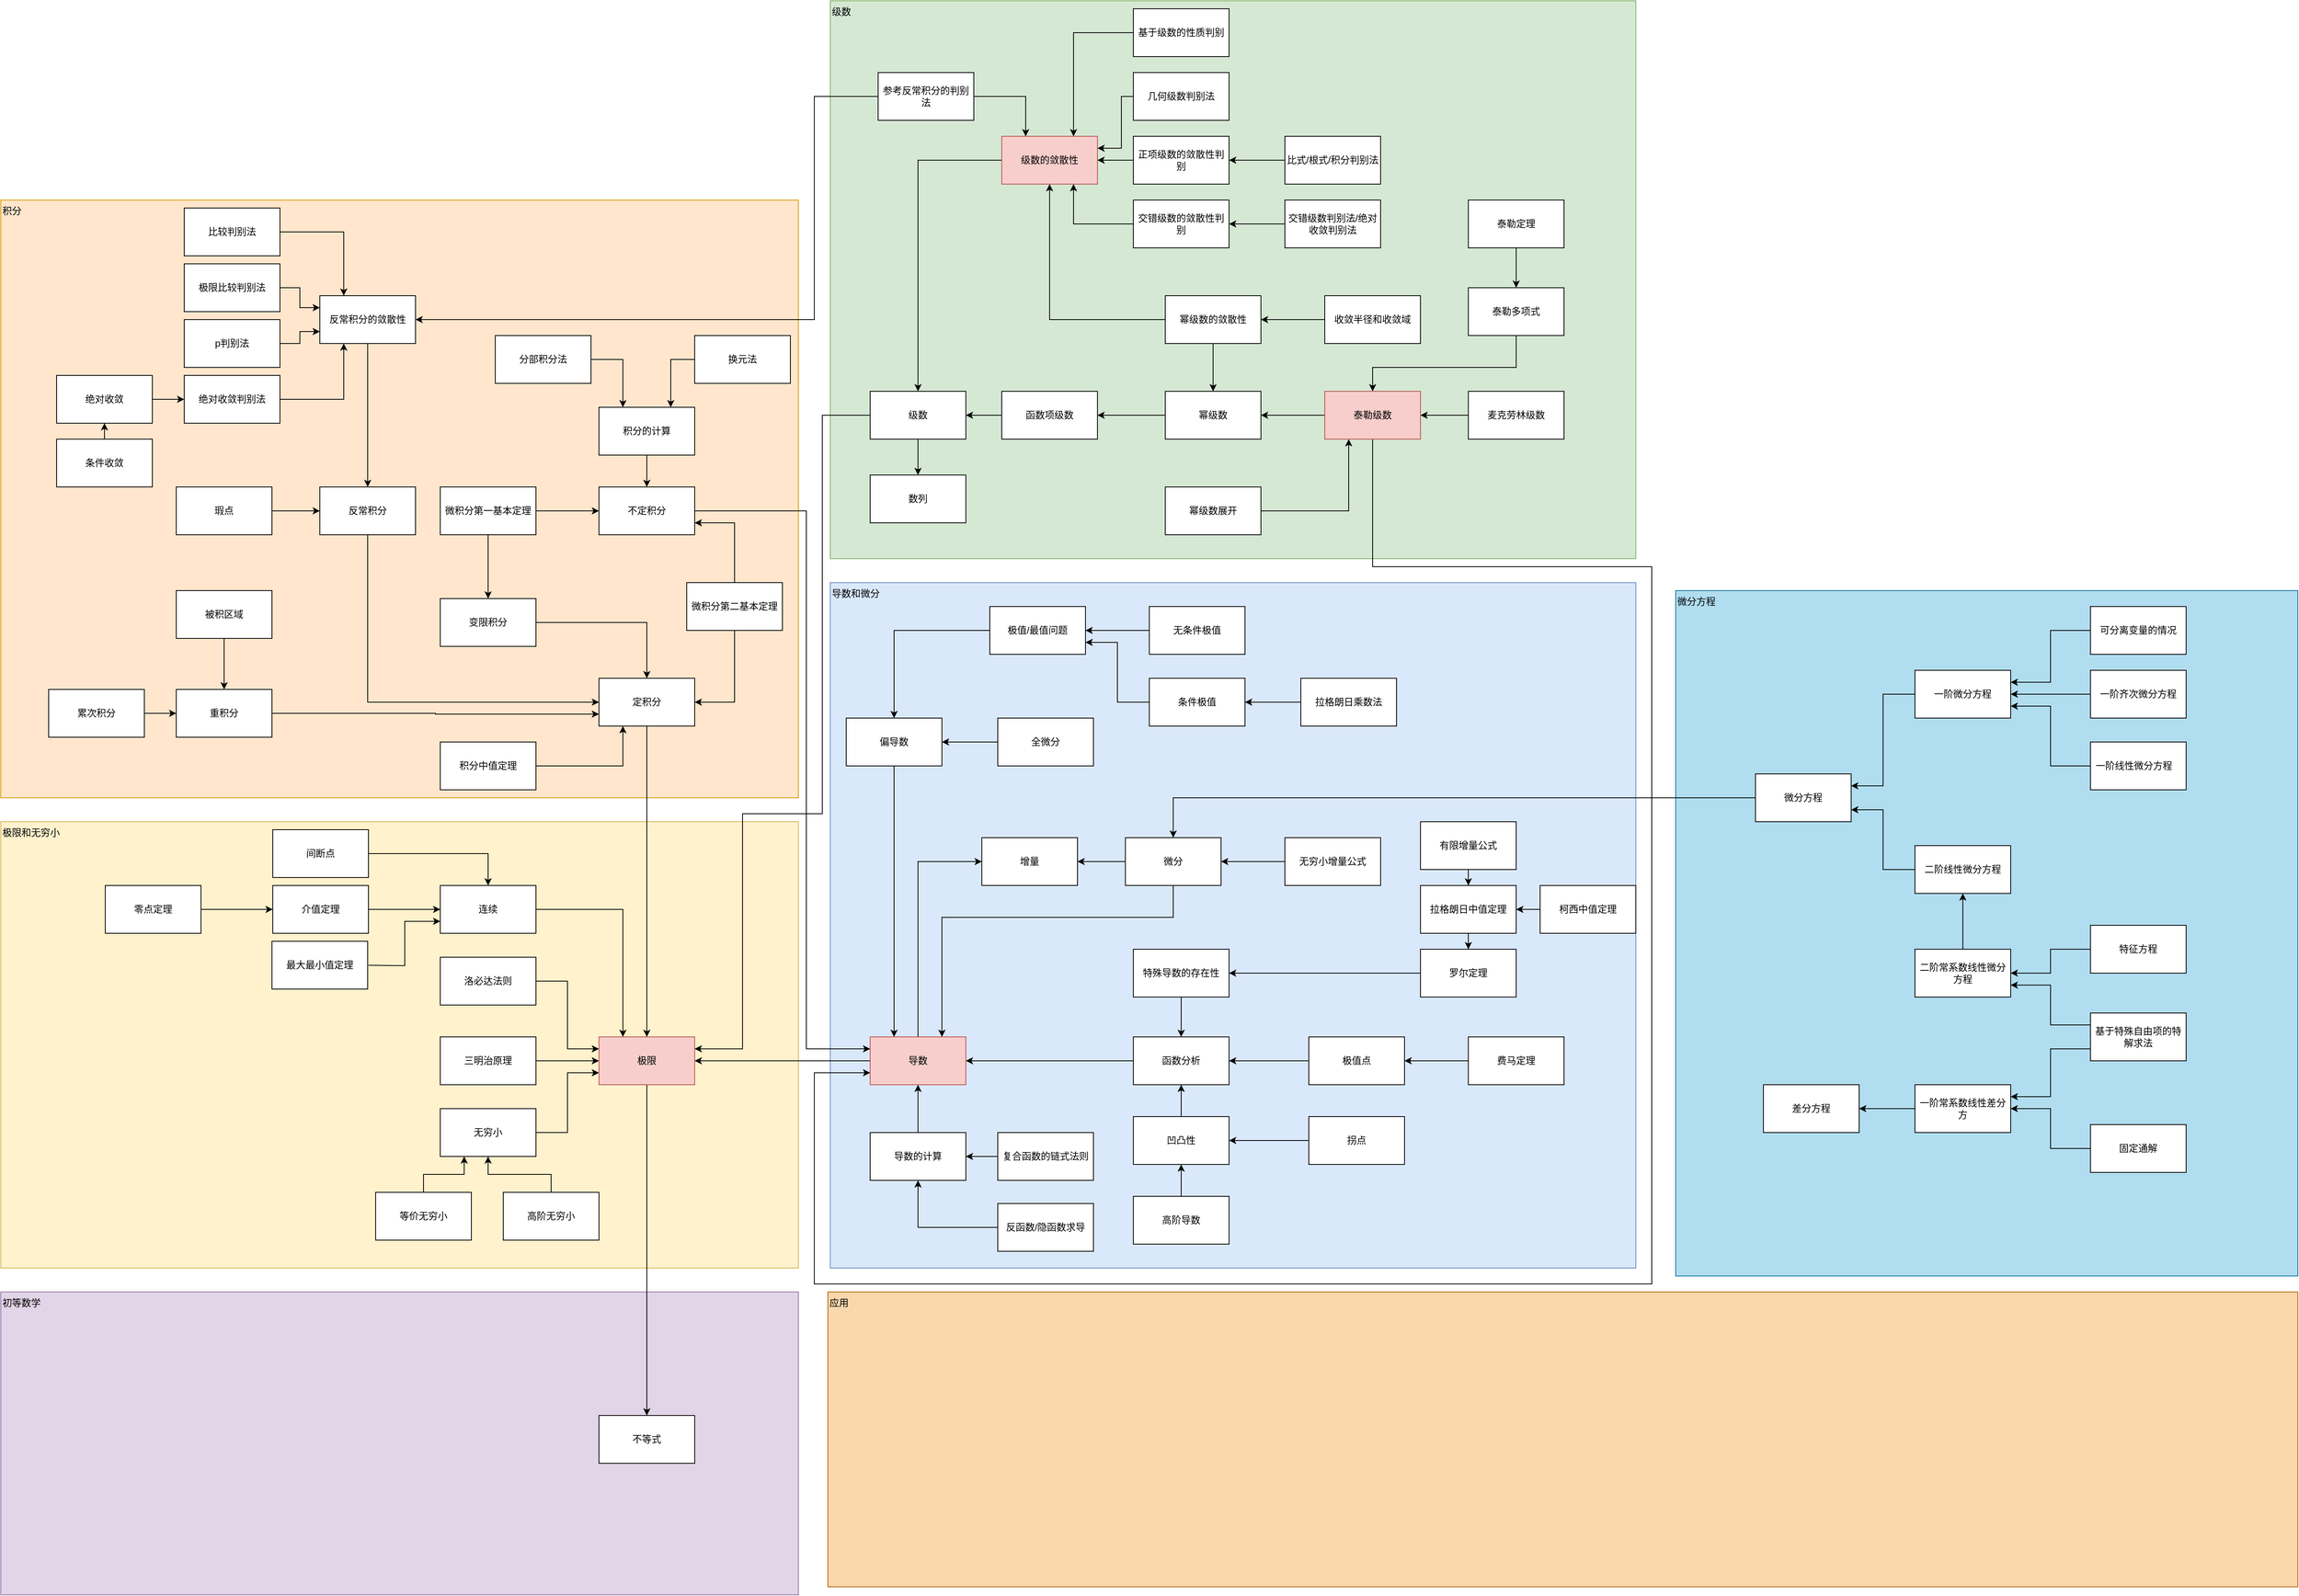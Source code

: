 <mxfile version="21.7.2" type="github">
  <diagram name="Page-1" id="VGHvvajVorK2azADJzkz">
    <mxGraphModel dx="3340" dy="2438" grid="1" gridSize="10" guides="1" tooltips="1" connect="1" arrows="1" fold="1" page="1" pageScale="1" pageWidth="850" pageHeight="1100" math="0" shadow="0">
      <root>
        <mxCell id="0" />
        <mxCell id="1" parent="0" />
        <mxCell id="I-8bGkA8Zce3OLZ5yMU2-1" value="初等数学" style="rounded=0;whiteSpace=wrap;html=1;fillColor=#e1d5e7;strokeColor=#9673a6;verticalAlign=top;align=left;" parent="1" vertex="1">
          <mxGeometry x="-400" y="910" width="1000" height="380" as="geometry" />
        </mxCell>
        <mxCell id="I-8bGkA8Zce3OLZ5yMU2-2" value="极限和无穷小" style="rounded=0;whiteSpace=wrap;html=1;fillColor=#fff2cc;strokeColor=#d6b656;verticalAlign=top;align=left;" parent="1" vertex="1">
          <mxGeometry x="-400" y="320" width="1000" height="560" as="geometry" />
        </mxCell>
        <mxCell id="I-8bGkA8Zce3OLZ5yMU2-3" value="导数和微分" style="rounded=0;whiteSpace=wrap;html=1;fillColor=#dae8fc;strokeColor=#6c8ebf;verticalAlign=top;align=left;" parent="1" vertex="1">
          <mxGeometry x="640" y="20" width="1010" height="860" as="geometry" />
        </mxCell>
        <mxCell id="I-8bGkA8Zce3OLZ5yMU2-4" value="积分" style="rounded=0;whiteSpace=wrap;html=1;fillColor=#ffe6cc;strokeColor=#d79b00;align=left;verticalAlign=top;" parent="1" vertex="1">
          <mxGeometry x="-400" y="-460" width="1000" height="750" as="geometry" />
        </mxCell>
        <mxCell id="I-8bGkA8Zce3OLZ5yMU2-5" value="级数" style="rounded=0;whiteSpace=wrap;html=1;fillColor=#d5e8d4;strokeColor=#82b366;verticalAlign=top;align=left;" parent="1" vertex="1">
          <mxGeometry x="640" y="-710" width="1010" height="700" as="geometry" />
        </mxCell>
        <mxCell id="I-8bGkA8Zce3OLZ5yMU2-6" value="微分方程" style="rounded=0;whiteSpace=wrap;html=1;fillColor=#b1ddf0;strokeColor=#10739e;verticalAlign=top;align=left;" parent="1" vertex="1">
          <mxGeometry x="1700" y="30" width="780" height="860" as="geometry" />
        </mxCell>
        <mxCell id="I-8bGkA8Zce3OLZ5yMU2-8" value="应用" style="rounded=0;whiteSpace=wrap;html=1;fillColor=#fad7ac;strokeColor=#b46504;verticalAlign=top;align=left;" parent="1" vertex="1">
          <mxGeometry x="637" y="910" width="1843" height="370" as="geometry" />
        </mxCell>
        <mxCell id="dVab90hMIC2IIvHn1lgr-4" style="edgeStyle=orthogonalEdgeStyle;rounded=0;orthogonalLoop=1;jettySize=auto;html=1;entryX=0;entryY=0.75;entryDx=0;entryDy=0;" parent="1" source="I-8bGkA8Zce3OLZ5yMU2-9" target="I-8bGkA8Zce3OLZ5yMU2-10" edge="1">
          <mxGeometry relative="1" as="geometry" />
        </mxCell>
        <mxCell id="I-8bGkA8Zce3OLZ5yMU2-9" value="无穷小" style="rounded=0;whiteSpace=wrap;html=1;" parent="1" vertex="1">
          <mxGeometry x="151" y="680" width="120" height="60" as="geometry" />
        </mxCell>
        <mxCell id="I-8bGkA8Zce3OLZ5yMU2-14" style="edgeStyle=orthogonalEdgeStyle;rounded=0;orthogonalLoop=1;jettySize=auto;html=1;entryX=0.5;entryY=0;entryDx=0;entryDy=0;" parent="1" source="I-8bGkA8Zce3OLZ5yMU2-10" target="I-8bGkA8Zce3OLZ5yMU2-13" edge="1">
          <mxGeometry relative="1" as="geometry">
            <Array as="points">
              <mxPoint x="410" y="930" />
              <mxPoint x="410" y="930" />
            </Array>
          </mxGeometry>
        </mxCell>
        <mxCell id="I-8bGkA8Zce3OLZ5yMU2-10" value="极限" style="rounded=0;whiteSpace=wrap;html=1;fillColor=#f8cecc;strokeColor=#b85450;" parent="1" vertex="1">
          <mxGeometry x="350" y="590" width="120" height="60" as="geometry" />
        </mxCell>
        <mxCell id="I-8bGkA8Zce3OLZ5yMU2-13" value="不等式" style="rounded=0;whiteSpace=wrap;html=1;" parent="1" vertex="1">
          <mxGeometry x="350" y="1065" width="120" height="60" as="geometry" />
        </mxCell>
        <mxCell id="I-8bGkA8Zce3OLZ5yMU2-16" style="edgeStyle=orthogonalEdgeStyle;rounded=0;orthogonalLoop=1;jettySize=auto;html=1;entryX=0.25;entryY=0;entryDx=0;entryDy=0;" parent="1" source="I-8bGkA8Zce3OLZ5yMU2-15" target="I-8bGkA8Zce3OLZ5yMU2-10" edge="1">
          <mxGeometry relative="1" as="geometry" />
        </mxCell>
        <mxCell id="I-8bGkA8Zce3OLZ5yMU2-15" value="连续" style="rounded=0;whiteSpace=wrap;html=1;" parent="1" vertex="1">
          <mxGeometry x="151" y="400" width="120" height="60" as="geometry" />
        </mxCell>
        <mxCell id="dVab90hMIC2IIvHn1lgr-5" style="edgeStyle=orthogonalEdgeStyle;rounded=0;orthogonalLoop=1;jettySize=auto;html=1;entryX=0;entryY=0.25;entryDx=0;entryDy=0;" parent="1" source="I-8bGkA8Zce3OLZ5yMU2-19" target="I-8bGkA8Zce3OLZ5yMU2-10" edge="1">
          <mxGeometry relative="1" as="geometry" />
        </mxCell>
        <mxCell id="I-8bGkA8Zce3OLZ5yMU2-19" value="洛必达法则" style="rounded=0;whiteSpace=wrap;html=1;" parent="1" vertex="1">
          <mxGeometry x="151" y="490" width="120" height="60" as="geometry" />
        </mxCell>
        <mxCell id="I-8bGkA8Zce3OLZ5yMU2-23" style="edgeStyle=orthogonalEdgeStyle;rounded=0;orthogonalLoop=1;jettySize=auto;html=1;entryX=0.25;entryY=1;entryDx=0;entryDy=0;" parent="1" source="I-8bGkA8Zce3OLZ5yMU2-22" target="I-8bGkA8Zce3OLZ5yMU2-9" edge="1">
          <mxGeometry relative="1" as="geometry" />
        </mxCell>
        <mxCell id="I-8bGkA8Zce3OLZ5yMU2-22" value="等价无穷小" style="rounded=0;whiteSpace=wrap;html=1;" parent="1" vertex="1">
          <mxGeometry x="70" y="785" width="120" height="60" as="geometry" />
        </mxCell>
        <mxCell id="dVab90hMIC2IIvHn1lgr-10" style="edgeStyle=orthogonalEdgeStyle;rounded=0;orthogonalLoop=1;jettySize=auto;html=1;entryX=0;entryY=0.5;entryDx=0;entryDy=0;" parent="1" source="I-8bGkA8Zce3OLZ5yMU2-27" target="I-8bGkA8Zce3OLZ5yMU2-10" edge="1">
          <mxGeometry relative="1" as="geometry">
            <Array as="points">
              <mxPoint x="240" y="620" />
              <mxPoint x="240" y="620" />
            </Array>
          </mxGeometry>
        </mxCell>
        <mxCell id="I-8bGkA8Zce3OLZ5yMU2-27" value="三明治原理" style="rounded=0;whiteSpace=wrap;html=1;" parent="1" vertex="1">
          <mxGeometry x="151" y="590" width="120" height="60" as="geometry" />
        </mxCell>
        <mxCell id="I-8bGkA8Zce3OLZ5yMU2-30" style="edgeStyle=orthogonalEdgeStyle;rounded=0;orthogonalLoop=1;jettySize=auto;html=1;entryX=0.5;entryY=0;entryDx=0;entryDy=0;" parent="1" source="I-8bGkA8Zce3OLZ5yMU2-29" target="I-8bGkA8Zce3OLZ5yMU2-15" edge="1">
          <mxGeometry relative="1" as="geometry" />
        </mxCell>
        <mxCell id="I-8bGkA8Zce3OLZ5yMU2-29" value="间断点" style="rounded=0;whiteSpace=wrap;html=1;" parent="1" vertex="1">
          <mxGeometry x="-59" y="330" width="120" height="60" as="geometry" />
        </mxCell>
        <mxCell id="I-8bGkA8Zce3OLZ5yMU2-31" value="增量" style="rounded=0;whiteSpace=wrap;html=1;" parent="1" vertex="1">
          <mxGeometry x="830" y="340" width="120" height="60" as="geometry" />
        </mxCell>
        <mxCell id="I-8bGkA8Zce3OLZ5yMU2-33" style="edgeStyle=orthogonalEdgeStyle;rounded=0;orthogonalLoop=1;jettySize=auto;html=1;exitX=0.5;exitY=0;exitDx=0;exitDy=0;" parent="1" source="I-8bGkA8Zce3OLZ5yMU2-32" target="I-8bGkA8Zce3OLZ5yMU2-31" edge="1">
          <mxGeometry relative="1" as="geometry">
            <Array as="points">
              <mxPoint x="750" y="370" />
            </Array>
          </mxGeometry>
        </mxCell>
        <mxCell id="I-8bGkA8Zce3OLZ5yMU2-34" style="edgeStyle=orthogonalEdgeStyle;rounded=0;orthogonalLoop=1;jettySize=auto;html=1;entryX=1;entryY=0.5;entryDx=0;entryDy=0;" parent="1" source="I-8bGkA8Zce3OLZ5yMU2-32" target="I-8bGkA8Zce3OLZ5yMU2-10" edge="1">
          <mxGeometry relative="1" as="geometry" />
        </mxCell>
        <mxCell id="I-8bGkA8Zce3OLZ5yMU2-32" value="导数" style="rounded=0;whiteSpace=wrap;html=1;fillColor=#f8cecc;strokeColor=#b85450;" parent="1" vertex="1">
          <mxGeometry x="690" y="590" width="120" height="60" as="geometry" />
        </mxCell>
        <mxCell id="I-8bGkA8Zce3OLZ5yMU2-36" style="edgeStyle=orthogonalEdgeStyle;rounded=0;orthogonalLoop=1;jettySize=auto;html=1;entryX=0.75;entryY=0;entryDx=0;entryDy=0;exitX=0.5;exitY=1;exitDx=0;exitDy=0;" parent="1" source="I-8bGkA8Zce3OLZ5yMU2-35" target="I-8bGkA8Zce3OLZ5yMU2-32" edge="1">
          <mxGeometry relative="1" as="geometry">
            <Array as="points">
              <mxPoint x="1070" y="440" />
              <mxPoint x="780" y="440" />
            </Array>
          </mxGeometry>
        </mxCell>
        <mxCell id="I-8bGkA8Zce3OLZ5yMU2-75" style="edgeStyle=orthogonalEdgeStyle;rounded=0;orthogonalLoop=1;jettySize=auto;html=1;entryX=1;entryY=0.5;entryDx=0;entryDy=0;" parent="1" source="I-8bGkA8Zce3OLZ5yMU2-35" target="I-8bGkA8Zce3OLZ5yMU2-31" edge="1">
          <mxGeometry relative="1" as="geometry" />
        </mxCell>
        <mxCell id="I-8bGkA8Zce3OLZ5yMU2-35" value="微分" style="rounded=0;whiteSpace=wrap;html=1;" parent="1" vertex="1">
          <mxGeometry x="1010" y="340" width="120" height="60" as="geometry" />
        </mxCell>
        <mxCell id="I-8bGkA8Zce3OLZ5yMU2-39" style="edgeStyle=orthogonalEdgeStyle;rounded=0;orthogonalLoop=1;jettySize=auto;html=1;entryX=0.5;entryY=1;entryDx=0;entryDy=0;" parent="1" source="I-8bGkA8Zce3OLZ5yMU2-38" target="I-8bGkA8Zce3OLZ5yMU2-32" edge="1">
          <mxGeometry relative="1" as="geometry" />
        </mxCell>
        <mxCell id="I-8bGkA8Zce3OLZ5yMU2-38" value="导数的计算" style="rounded=0;whiteSpace=wrap;html=1;" parent="1" vertex="1">
          <mxGeometry x="690" y="710" width="120" height="60" as="geometry" />
        </mxCell>
        <mxCell id="I-8bGkA8Zce3OLZ5yMU2-43" style="edgeStyle=orthogonalEdgeStyle;rounded=0;orthogonalLoop=1;jettySize=auto;html=1;entryX=1;entryY=0.5;entryDx=0;entryDy=0;" parent="1" source="I-8bGkA8Zce3OLZ5yMU2-41" target="I-8bGkA8Zce3OLZ5yMU2-38" edge="1">
          <mxGeometry relative="1" as="geometry" />
        </mxCell>
        <mxCell id="I-8bGkA8Zce3OLZ5yMU2-41" value="复合函数的链式法则" style="rounded=0;whiteSpace=wrap;html=1;" parent="1" vertex="1">
          <mxGeometry x="850" y="710" width="120" height="60" as="geometry" />
        </mxCell>
        <mxCell id="I-8bGkA8Zce3OLZ5yMU2-45" style="edgeStyle=orthogonalEdgeStyle;rounded=0;orthogonalLoop=1;jettySize=auto;html=1;entryX=0.5;entryY=1;entryDx=0;entryDy=0;" parent="1" source="I-8bGkA8Zce3OLZ5yMU2-44" target="I-8bGkA8Zce3OLZ5yMU2-38" edge="1">
          <mxGeometry relative="1" as="geometry" />
        </mxCell>
        <mxCell id="I-8bGkA8Zce3OLZ5yMU2-44" value="反函数/隐函数求导" style="rounded=0;whiteSpace=wrap;html=1;" parent="1" vertex="1">
          <mxGeometry x="850" y="799" width="120" height="60" as="geometry" />
        </mxCell>
        <mxCell id="dVab90hMIC2IIvHn1lgr-25" style="edgeStyle=orthogonalEdgeStyle;rounded=0;orthogonalLoop=1;jettySize=auto;html=1;entryX=1;entryY=0.5;entryDx=0;entryDy=0;" parent="1" source="I-8bGkA8Zce3OLZ5yMU2-48" target="dVab90hMIC2IIvHn1lgr-22" edge="1">
          <mxGeometry relative="1" as="geometry" />
        </mxCell>
        <mxCell id="I-8bGkA8Zce3OLZ5yMU2-48" value="罗尔定理" style="rounded=0;whiteSpace=wrap;html=1;" parent="1" vertex="1">
          <mxGeometry x="1380" y="480" width="120" height="60" as="geometry" />
        </mxCell>
        <mxCell id="I-8bGkA8Zce3OLZ5yMU2-53" style="edgeStyle=orthogonalEdgeStyle;rounded=0;orthogonalLoop=1;jettySize=auto;html=1;" parent="1" source="I-8bGkA8Zce3OLZ5yMU2-50" target="I-8bGkA8Zce3OLZ5yMU2-48" edge="1">
          <mxGeometry relative="1" as="geometry" />
        </mxCell>
        <mxCell id="I-8bGkA8Zce3OLZ5yMU2-50" value="拉格朗日中值定理" style="rounded=0;whiteSpace=wrap;html=1;" parent="1" vertex="1">
          <mxGeometry x="1380" y="400" width="120" height="60" as="geometry" />
        </mxCell>
        <mxCell id="I-8bGkA8Zce3OLZ5yMU2-52" style="edgeStyle=orthogonalEdgeStyle;rounded=0;orthogonalLoop=1;jettySize=auto;html=1;" parent="1" source="I-8bGkA8Zce3OLZ5yMU2-51" target="I-8bGkA8Zce3OLZ5yMU2-50" edge="1">
          <mxGeometry relative="1" as="geometry" />
        </mxCell>
        <mxCell id="I-8bGkA8Zce3OLZ5yMU2-51" value="柯西中值定理" style="rounded=0;whiteSpace=wrap;html=1;" parent="1" vertex="1">
          <mxGeometry x="1530" y="400" width="120" height="60" as="geometry" />
        </mxCell>
        <mxCell id="dVab90hMIC2IIvHn1lgr-21" style="edgeStyle=orthogonalEdgeStyle;rounded=0;orthogonalLoop=1;jettySize=auto;html=1;" parent="1" source="I-8bGkA8Zce3OLZ5yMU2-54" target="I-8bGkA8Zce3OLZ5yMU2-69" edge="1">
          <mxGeometry relative="1" as="geometry" />
        </mxCell>
        <mxCell id="I-8bGkA8Zce3OLZ5yMU2-54" value="费马定理" style="rounded=0;whiteSpace=wrap;html=1;" parent="1" vertex="1">
          <mxGeometry x="1440" y="590" width="120" height="60" as="geometry" />
        </mxCell>
        <mxCell id="I-8bGkA8Zce3OLZ5yMU2-57" style="edgeStyle=orthogonalEdgeStyle;rounded=0;orthogonalLoop=1;jettySize=auto;html=1;entryX=1;entryY=0.5;entryDx=0;entryDy=0;" parent="1" source="I-8bGkA8Zce3OLZ5yMU2-56" target="I-8bGkA8Zce3OLZ5yMU2-35" edge="1">
          <mxGeometry relative="1" as="geometry" />
        </mxCell>
        <mxCell id="I-8bGkA8Zce3OLZ5yMU2-56" value="无穷小增量公式" style="rounded=0;whiteSpace=wrap;html=1;" parent="1" vertex="1">
          <mxGeometry x="1210" y="340" width="120" height="60" as="geometry" />
        </mxCell>
        <mxCell id="I-8bGkA8Zce3OLZ5yMU2-59" style="edgeStyle=orthogonalEdgeStyle;rounded=0;orthogonalLoop=1;jettySize=auto;html=1;entryX=0.5;entryY=0;entryDx=0;entryDy=0;" parent="1" source="I-8bGkA8Zce3OLZ5yMU2-58" target="I-8bGkA8Zce3OLZ5yMU2-50" edge="1">
          <mxGeometry relative="1" as="geometry" />
        </mxCell>
        <mxCell id="I-8bGkA8Zce3OLZ5yMU2-58" value="有限增量公式" style="rounded=0;whiteSpace=wrap;html=1;" parent="1" vertex="1">
          <mxGeometry x="1380" y="320" width="120" height="60" as="geometry" />
        </mxCell>
        <mxCell id="dVab90hMIC2IIvHn1lgr-20" style="edgeStyle=orthogonalEdgeStyle;rounded=0;orthogonalLoop=1;jettySize=auto;html=1;entryX=0.5;entryY=1;entryDx=0;entryDy=0;" parent="1" source="I-8bGkA8Zce3OLZ5yMU2-60" target="I-8bGkA8Zce3OLZ5yMU2-64" edge="1">
          <mxGeometry relative="1" as="geometry" />
        </mxCell>
        <mxCell id="I-8bGkA8Zce3OLZ5yMU2-60" value="高阶导数" style="rounded=0;whiteSpace=wrap;html=1;" parent="1" vertex="1">
          <mxGeometry x="1020" y="790" width="120" height="60" as="geometry" />
        </mxCell>
        <mxCell id="I-8bGkA8Zce3OLZ5yMU2-70" style="edgeStyle=orthogonalEdgeStyle;rounded=0;orthogonalLoop=1;jettySize=auto;html=1;" parent="1" source="I-8bGkA8Zce3OLZ5yMU2-63" target="I-8bGkA8Zce3OLZ5yMU2-64" edge="1">
          <mxGeometry relative="1" as="geometry" />
        </mxCell>
        <mxCell id="I-8bGkA8Zce3OLZ5yMU2-63" value="拐点" style="rounded=0;whiteSpace=wrap;html=1;" parent="1" vertex="1">
          <mxGeometry x="1240" y="690" width="120" height="60" as="geometry" />
        </mxCell>
        <mxCell id="dVab90hMIC2IIvHn1lgr-19" style="edgeStyle=orthogonalEdgeStyle;rounded=0;orthogonalLoop=1;jettySize=auto;html=1;" parent="1" source="I-8bGkA8Zce3OLZ5yMU2-64" target="dVab90hMIC2IIvHn1lgr-15" edge="1">
          <mxGeometry relative="1" as="geometry" />
        </mxCell>
        <mxCell id="I-8bGkA8Zce3OLZ5yMU2-64" value="凹凸性" style="rounded=0;whiteSpace=wrap;html=1;" parent="1" vertex="1">
          <mxGeometry x="1020" y="690" width="120" height="60" as="geometry" />
        </mxCell>
        <mxCell id="dVab90hMIC2IIvHn1lgr-17" style="edgeStyle=orthogonalEdgeStyle;rounded=0;orthogonalLoop=1;jettySize=auto;html=1;" parent="1" source="I-8bGkA8Zce3OLZ5yMU2-69" target="dVab90hMIC2IIvHn1lgr-15" edge="1">
          <mxGeometry relative="1" as="geometry" />
        </mxCell>
        <mxCell id="I-8bGkA8Zce3OLZ5yMU2-69" value="极值点" style="rounded=0;whiteSpace=wrap;html=1;" parent="1" vertex="1">
          <mxGeometry x="1240" y="590" width="120" height="60" as="geometry" />
        </mxCell>
        <mxCell id="I-8bGkA8Zce3OLZ5yMU2-74" style="edgeStyle=orthogonalEdgeStyle;rounded=0;orthogonalLoop=1;jettySize=auto;html=1;entryX=0.25;entryY=0;entryDx=0;entryDy=0;" parent="1" source="I-8bGkA8Zce3OLZ5yMU2-73" target="I-8bGkA8Zce3OLZ5yMU2-32" edge="1">
          <mxGeometry relative="1" as="geometry" />
        </mxCell>
        <mxCell id="I-8bGkA8Zce3OLZ5yMU2-73" value="偏导数" style="rounded=0;whiteSpace=wrap;html=1;" parent="1" vertex="1">
          <mxGeometry x="660" y="190" width="120" height="60" as="geometry" />
        </mxCell>
        <mxCell id="I-8bGkA8Zce3OLZ5yMU2-77" style="edgeStyle=orthogonalEdgeStyle;rounded=0;orthogonalLoop=1;jettySize=auto;html=1;entryX=1;entryY=0.5;entryDx=0;entryDy=0;" parent="1" source="I-8bGkA8Zce3OLZ5yMU2-76" target="I-8bGkA8Zce3OLZ5yMU2-73" edge="1">
          <mxGeometry relative="1" as="geometry" />
        </mxCell>
        <mxCell id="I-8bGkA8Zce3OLZ5yMU2-76" value="全微分" style="rounded=0;whiteSpace=wrap;html=1;" parent="1" vertex="1">
          <mxGeometry x="850" y="190" width="120" height="60" as="geometry" />
        </mxCell>
        <mxCell id="I-8bGkA8Zce3OLZ5yMU2-81" style="edgeStyle=orthogonalEdgeStyle;rounded=0;orthogonalLoop=1;jettySize=auto;html=1;entryX=0.5;entryY=0;entryDx=0;entryDy=0;" parent="1" source="I-8bGkA8Zce3OLZ5yMU2-78" target="I-8bGkA8Zce3OLZ5yMU2-73" edge="1">
          <mxGeometry relative="1" as="geometry" />
        </mxCell>
        <mxCell id="I-8bGkA8Zce3OLZ5yMU2-78" value="极值/最值问题" style="rounded=0;whiteSpace=wrap;html=1;" parent="1" vertex="1">
          <mxGeometry x="840" y="50" width="120" height="60" as="geometry" />
        </mxCell>
        <mxCell id="dVab90hMIC2IIvHn1lgr-28" style="edgeStyle=orthogonalEdgeStyle;rounded=0;orthogonalLoop=1;jettySize=auto;html=1;entryX=1;entryY=0.75;entryDx=0;entryDy=0;" parent="1" source="I-8bGkA8Zce3OLZ5yMU2-79" target="I-8bGkA8Zce3OLZ5yMU2-78" edge="1">
          <mxGeometry relative="1" as="geometry" />
        </mxCell>
        <mxCell id="I-8bGkA8Zce3OLZ5yMU2-79" value="条件极值" style="rounded=0;whiteSpace=wrap;html=1;" parent="1" vertex="1">
          <mxGeometry x="1040" y="140" width="120" height="60" as="geometry" />
        </mxCell>
        <mxCell id="dVab90hMIC2IIvHn1lgr-29" style="edgeStyle=orthogonalEdgeStyle;rounded=0;orthogonalLoop=1;jettySize=auto;html=1;entryX=1;entryY=0.5;entryDx=0;entryDy=0;" parent="1" source="I-8bGkA8Zce3OLZ5yMU2-82" target="I-8bGkA8Zce3OLZ5yMU2-79" edge="1">
          <mxGeometry relative="1" as="geometry" />
        </mxCell>
        <mxCell id="I-8bGkA8Zce3OLZ5yMU2-82" value="拉格朗日乘数法" style="rounded=0;whiteSpace=wrap;html=1;" parent="1" vertex="1">
          <mxGeometry x="1230" y="140" width="120" height="60" as="geometry" />
        </mxCell>
        <mxCell id="I-8bGkA8Zce3OLZ5yMU2-87" style="edgeStyle=orthogonalEdgeStyle;rounded=0;orthogonalLoop=1;jettySize=auto;html=1;entryX=0;entryY=0.25;entryDx=0;entryDy=0;exitX=1;exitY=0.5;exitDx=0;exitDy=0;" parent="1" source="I-8bGkA8Zce3OLZ5yMU2-86" target="I-8bGkA8Zce3OLZ5yMU2-32" edge="1">
          <mxGeometry relative="1" as="geometry">
            <Array as="points">
              <mxPoint x="610" y="-70" />
              <mxPoint x="610" y="605" />
            </Array>
          </mxGeometry>
        </mxCell>
        <mxCell id="I-8bGkA8Zce3OLZ5yMU2-86" value="不定积分" style="rounded=0;whiteSpace=wrap;html=1;" parent="1" vertex="1">
          <mxGeometry x="350" y="-100" width="120" height="60" as="geometry" />
        </mxCell>
        <mxCell id="I-8bGkA8Zce3OLZ5yMU2-89" style="edgeStyle=orthogonalEdgeStyle;rounded=0;orthogonalLoop=1;jettySize=auto;html=1;entryX=0.5;entryY=0;entryDx=0;entryDy=0;" parent="1" source="I-8bGkA8Zce3OLZ5yMU2-88" target="I-8bGkA8Zce3OLZ5yMU2-10" edge="1">
          <mxGeometry relative="1" as="geometry">
            <Array as="points">
              <mxPoint x="410" y="450" />
              <mxPoint x="410" y="450" />
            </Array>
          </mxGeometry>
        </mxCell>
        <mxCell id="I-8bGkA8Zce3OLZ5yMU2-88" value="定积分" style="rounded=0;whiteSpace=wrap;html=1;" parent="1" vertex="1">
          <mxGeometry x="350" y="140" width="120" height="60" as="geometry" />
        </mxCell>
        <mxCell id="I-8bGkA8Zce3OLZ5yMU2-91" style="edgeStyle=orthogonalEdgeStyle;rounded=0;orthogonalLoop=1;jettySize=auto;html=1;entryX=0.5;entryY=0;entryDx=0;entryDy=0;" parent="1" source="I-8bGkA8Zce3OLZ5yMU2-90" target="I-8bGkA8Zce3OLZ5yMU2-88" edge="1">
          <mxGeometry relative="1" as="geometry" />
        </mxCell>
        <mxCell id="I-8bGkA8Zce3OLZ5yMU2-90" value="变限积分" style="rounded=0;whiteSpace=wrap;html=1;" parent="1" vertex="1">
          <mxGeometry x="151" y="40" width="120" height="60" as="geometry" />
        </mxCell>
        <mxCell id="I-8bGkA8Zce3OLZ5yMU2-94" style="edgeStyle=orthogonalEdgeStyle;rounded=0;orthogonalLoop=1;jettySize=auto;html=1;" parent="1" source="I-8bGkA8Zce3OLZ5yMU2-92" target="I-8bGkA8Zce3OLZ5yMU2-86" edge="1">
          <mxGeometry relative="1" as="geometry" />
        </mxCell>
        <mxCell id="dVab90hMIC2IIvHn1lgr-43" style="edgeStyle=orthogonalEdgeStyle;rounded=0;orthogonalLoop=1;jettySize=auto;html=1;entryX=0.5;entryY=0;entryDx=0;entryDy=0;" parent="1" source="I-8bGkA8Zce3OLZ5yMU2-92" target="I-8bGkA8Zce3OLZ5yMU2-90" edge="1">
          <mxGeometry relative="1" as="geometry" />
        </mxCell>
        <mxCell id="I-8bGkA8Zce3OLZ5yMU2-92" value="微积分第一基本定理" style="rounded=0;whiteSpace=wrap;html=1;" parent="1" vertex="1">
          <mxGeometry x="151" y="-100" width="120" height="60" as="geometry" />
        </mxCell>
        <mxCell id="I-8bGkA8Zce3OLZ5yMU2-96" style="edgeStyle=orthogonalEdgeStyle;rounded=0;orthogonalLoop=1;jettySize=auto;html=1;entryX=1;entryY=0.5;entryDx=0;entryDy=0;" parent="1" source="I-8bGkA8Zce3OLZ5yMU2-95" target="I-8bGkA8Zce3OLZ5yMU2-88" edge="1">
          <mxGeometry relative="1" as="geometry" />
        </mxCell>
        <mxCell id="I-8bGkA8Zce3OLZ5yMU2-199" style="edgeStyle=orthogonalEdgeStyle;rounded=0;orthogonalLoop=1;jettySize=auto;html=1;entryX=1;entryY=0.75;entryDx=0;entryDy=0;" parent="1" source="I-8bGkA8Zce3OLZ5yMU2-95" target="I-8bGkA8Zce3OLZ5yMU2-86" edge="1">
          <mxGeometry relative="1" as="geometry" />
        </mxCell>
        <mxCell id="I-8bGkA8Zce3OLZ5yMU2-95" value="微积分第二基本定理" style="rounded=0;whiteSpace=wrap;html=1;" parent="1" vertex="1">
          <mxGeometry x="460" y="20" width="120" height="60" as="geometry" />
        </mxCell>
        <mxCell id="I-8bGkA8Zce3OLZ5yMU2-98" style="edgeStyle=orthogonalEdgeStyle;rounded=0;orthogonalLoop=1;jettySize=auto;html=1;entryX=0.25;entryY=1;entryDx=0;entryDy=0;" parent="1" source="I-8bGkA8Zce3OLZ5yMU2-97" target="I-8bGkA8Zce3OLZ5yMU2-88" edge="1">
          <mxGeometry relative="1" as="geometry" />
        </mxCell>
        <mxCell id="I-8bGkA8Zce3OLZ5yMU2-97" value="积分中值定理" style="rounded=0;whiteSpace=wrap;html=1;" parent="1" vertex="1">
          <mxGeometry x="151" y="220" width="120" height="60" as="geometry" />
        </mxCell>
        <mxCell id="I-8bGkA8Zce3OLZ5yMU2-123" style="edgeStyle=orthogonalEdgeStyle;rounded=0;orthogonalLoop=1;jettySize=auto;html=1;entryX=0.5;entryY=0;entryDx=0;entryDy=0;" parent="1" source="I-8bGkA8Zce3OLZ5yMU2-99" target="I-8bGkA8Zce3OLZ5yMU2-86" edge="1">
          <mxGeometry relative="1" as="geometry" />
        </mxCell>
        <mxCell id="I-8bGkA8Zce3OLZ5yMU2-99" value="积分的计算" style="rounded=0;whiteSpace=wrap;html=1;" parent="1" vertex="1">
          <mxGeometry x="350" y="-200" width="120" height="60" as="geometry" />
        </mxCell>
        <mxCell id="I-8bGkA8Zce3OLZ5yMU2-103" style="edgeStyle=orthogonalEdgeStyle;rounded=0;orthogonalLoop=1;jettySize=auto;html=1;entryX=0.75;entryY=0;entryDx=0;entryDy=0;exitX=0;exitY=0.5;exitDx=0;exitDy=0;" parent="1" source="I-8bGkA8Zce3OLZ5yMU2-100" target="I-8bGkA8Zce3OLZ5yMU2-99" edge="1">
          <mxGeometry relative="1" as="geometry" />
        </mxCell>
        <mxCell id="I-8bGkA8Zce3OLZ5yMU2-100" value="换元法" style="rounded=0;whiteSpace=wrap;html=1;" parent="1" vertex="1">
          <mxGeometry x="470" y="-290" width="120" height="60" as="geometry" />
        </mxCell>
        <mxCell id="dVab90hMIC2IIvHn1lgr-44" style="edgeStyle=orthogonalEdgeStyle;rounded=0;orthogonalLoop=1;jettySize=auto;html=1;entryX=0.25;entryY=0;entryDx=0;entryDy=0;" parent="1" source="I-8bGkA8Zce3OLZ5yMU2-101" target="I-8bGkA8Zce3OLZ5yMU2-99" edge="1">
          <mxGeometry relative="1" as="geometry" />
        </mxCell>
        <mxCell id="I-8bGkA8Zce3OLZ5yMU2-101" value="分部积分法" style="rounded=0;whiteSpace=wrap;html=1;" parent="1" vertex="1">
          <mxGeometry x="220" y="-290" width="120" height="60" as="geometry" />
        </mxCell>
        <mxCell id="I-8bGkA8Zce3OLZ5yMU2-105" style="edgeStyle=orthogonalEdgeStyle;rounded=0;orthogonalLoop=1;jettySize=auto;html=1;" parent="1" source="I-8bGkA8Zce3OLZ5yMU2-104" target="I-8bGkA8Zce3OLZ5yMU2-88" edge="1">
          <mxGeometry relative="1" as="geometry">
            <Array as="points">
              <mxPoint x="60" y="170" />
            </Array>
          </mxGeometry>
        </mxCell>
        <mxCell id="I-8bGkA8Zce3OLZ5yMU2-104" value="反常积分" style="rounded=0;whiteSpace=wrap;html=1;" parent="1" vertex="1">
          <mxGeometry y="-100" width="120" height="60" as="geometry" />
        </mxCell>
        <mxCell id="I-8bGkA8Zce3OLZ5yMU2-107" style="edgeStyle=orthogonalEdgeStyle;rounded=0;orthogonalLoop=1;jettySize=auto;html=1;entryX=0.5;entryY=0;entryDx=0;entryDy=0;" parent="1" source="I-8bGkA8Zce3OLZ5yMU2-106" target="I-8bGkA8Zce3OLZ5yMU2-104" edge="1">
          <mxGeometry relative="1" as="geometry" />
        </mxCell>
        <mxCell id="I-8bGkA8Zce3OLZ5yMU2-106" value="反常积分的敛散性" style="rounded=0;whiteSpace=wrap;html=1;" parent="1" vertex="1">
          <mxGeometry y="-340" width="120" height="60" as="geometry" />
        </mxCell>
        <mxCell id="dVab90hMIC2IIvHn1lgr-46" style="edgeStyle=orthogonalEdgeStyle;rounded=0;orthogonalLoop=1;jettySize=auto;html=1;entryX=0;entryY=0.5;entryDx=0;entryDy=0;" parent="1" source="I-8bGkA8Zce3OLZ5yMU2-108" target="I-8bGkA8Zce3OLZ5yMU2-104" edge="1">
          <mxGeometry relative="1" as="geometry" />
        </mxCell>
        <mxCell id="I-8bGkA8Zce3OLZ5yMU2-108" value="瑕点" style="rounded=0;whiteSpace=wrap;html=1;" parent="1" vertex="1">
          <mxGeometry x="-180" y="-100" width="120" height="60" as="geometry" />
        </mxCell>
        <mxCell id="I-8bGkA8Zce3OLZ5yMU2-114" style="edgeStyle=orthogonalEdgeStyle;rounded=0;orthogonalLoop=1;jettySize=auto;html=1;entryX=0.25;entryY=0;entryDx=0;entryDy=0;" parent="1" source="I-8bGkA8Zce3OLZ5yMU2-110" target="I-8bGkA8Zce3OLZ5yMU2-106" edge="1">
          <mxGeometry relative="1" as="geometry" />
        </mxCell>
        <mxCell id="I-8bGkA8Zce3OLZ5yMU2-110" value="比较判别法" style="rounded=0;whiteSpace=wrap;html=1;" parent="1" vertex="1">
          <mxGeometry x="-170" y="-450" width="120" height="60" as="geometry" />
        </mxCell>
        <mxCell id="I-8bGkA8Zce3OLZ5yMU2-115" style="edgeStyle=orthogonalEdgeStyle;rounded=0;orthogonalLoop=1;jettySize=auto;html=1;entryX=0;entryY=0.25;entryDx=0;entryDy=0;" parent="1" source="I-8bGkA8Zce3OLZ5yMU2-111" target="I-8bGkA8Zce3OLZ5yMU2-106" edge="1">
          <mxGeometry relative="1" as="geometry" />
        </mxCell>
        <mxCell id="I-8bGkA8Zce3OLZ5yMU2-111" value="极限比较判别法" style="rounded=0;whiteSpace=wrap;html=1;" parent="1" vertex="1">
          <mxGeometry x="-170" y="-380" width="120" height="60" as="geometry" />
        </mxCell>
        <mxCell id="I-8bGkA8Zce3OLZ5yMU2-116" style="edgeStyle=orthogonalEdgeStyle;rounded=0;orthogonalLoop=1;jettySize=auto;html=1;entryX=0;entryY=0.75;entryDx=0;entryDy=0;" parent="1" source="I-8bGkA8Zce3OLZ5yMU2-112" target="I-8bGkA8Zce3OLZ5yMU2-106" edge="1">
          <mxGeometry relative="1" as="geometry" />
        </mxCell>
        <mxCell id="I-8bGkA8Zce3OLZ5yMU2-112" value="p判别法" style="rounded=0;whiteSpace=wrap;html=1;" parent="1" vertex="1">
          <mxGeometry x="-170" y="-310" width="120" height="60" as="geometry" />
        </mxCell>
        <mxCell id="I-8bGkA8Zce3OLZ5yMU2-117" style="edgeStyle=orthogonalEdgeStyle;rounded=0;orthogonalLoop=1;jettySize=auto;html=1;entryX=0.25;entryY=1;entryDx=0;entryDy=0;" parent="1" source="I-8bGkA8Zce3OLZ5yMU2-113" target="I-8bGkA8Zce3OLZ5yMU2-106" edge="1">
          <mxGeometry relative="1" as="geometry" />
        </mxCell>
        <mxCell id="I-8bGkA8Zce3OLZ5yMU2-113" value="绝对收敛判别法" style="rounded=0;whiteSpace=wrap;html=1;" parent="1" vertex="1">
          <mxGeometry x="-170" y="-240" width="120" height="60" as="geometry" />
        </mxCell>
        <mxCell id="I-8bGkA8Zce3OLZ5yMU2-119" style="edgeStyle=orthogonalEdgeStyle;rounded=0;orthogonalLoop=1;jettySize=auto;html=1;" parent="1" source="I-8bGkA8Zce3OLZ5yMU2-118" target="I-8bGkA8Zce3OLZ5yMU2-113" edge="1">
          <mxGeometry relative="1" as="geometry" />
        </mxCell>
        <mxCell id="I-8bGkA8Zce3OLZ5yMU2-118" value="绝对收敛" style="rounded=0;whiteSpace=wrap;html=1;" parent="1" vertex="1">
          <mxGeometry x="-330" y="-240" width="120" height="60" as="geometry" />
        </mxCell>
        <mxCell id="I-8bGkA8Zce3OLZ5yMU2-121" style="edgeStyle=orthogonalEdgeStyle;rounded=0;orthogonalLoop=1;jettySize=auto;html=1;" parent="1" source="I-8bGkA8Zce3OLZ5yMU2-120" target="I-8bGkA8Zce3OLZ5yMU2-118" edge="1">
          <mxGeometry relative="1" as="geometry" />
        </mxCell>
        <mxCell id="I-8bGkA8Zce3OLZ5yMU2-120" value="条件收敛" style="rounded=0;whiteSpace=wrap;html=1;" parent="1" vertex="1">
          <mxGeometry x="-330" y="-160" width="120" height="60" as="geometry" />
        </mxCell>
        <mxCell id="I-8bGkA8Zce3OLZ5yMU2-124" value="数列" style="rounded=0;whiteSpace=wrap;html=1;" parent="1" vertex="1">
          <mxGeometry x="690" y="-115" width="120" height="60" as="geometry" />
        </mxCell>
        <mxCell id="I-8bGkA8Zce3OLZ5yMU2-128" style="edgeStyle=orthogonalEdgeStyle;rounded=0;orthogonalLoop=1;jettySize=auto;html=1;entryX=1;entryY=0.25;entryDx=0;entryDy=0;" parent="1" source="I-8bGkA8Zce3OLZ5yMU2-125" target="I-8bGkA8Zce3OLZ5yMU2-10" edge="1">
          <mxGeometry relative="1" as="geometry">
            <Array as="points">
              <mxPoint x="630" y="-190" />
              <mxPoint x="630" y="310" />
              <mxPoint x="530" y="310" />
              <mxPoint x="530" y="605" />
            </Array>
          </mxGeometry>
        </mxCell>
        <mxCell id="La1LPh1TsKoUhFCKyMVh-4" style="edgeStyle=orthogonalEdgeStyle;rounded=0;orthogonalLoop=1;jettySize=auto;html=1;" parent="1" source="I-8bGkA8Zce3OLZ5yMU2-125" target="I-8bGkA8Zce3OLZ5yMU2-124" edge="1">
          <mxGeometry relative="1" as="geometry" />
        </mxCell>
        <mxCell id="I-8bGkA8Zce3OLZ5yMU2-125" value="级数" style="rounded=0;whiteSpace=wrap;html=1;" parent="1" vertex="1">
          <mxGeometry x="690" y="-220" width="120" height="60" as="geometry" />
        </mxCell>
        <mxCell id="I-8bGkA8Zce3OLZ5yMU2-130" style="edgeStyle=orthogonalEdgeStyle;rounded=0;orthogonalLoop=1;jettySize=auto;html=1;" parent="1" source="I-8bGkA8Zce3OLZ5yMU2-129" target="I-8bGkA8Zce3OLZ5yMU2-125" edge="1">
          <mxGeometry relative="1" as="geometry" />
        </mxCell>
        <mxCell id="I-8bGkA8Zce3OLZ5yMU2-129" value="级数的敛散性" style="rounded=0;whiteSpace=wrap;html=1;fillColor=#f8cecc;strokeColor=#b85450;" parent="1" vertex="1">
          <mxGeometry x="855" y="-540" width="120" height="60" as="geometry" />
        </mxCell>
        <mxCell id="I-8bGkA8Zce3OLZ5yMU2-141" style="edgeStyle=orthogonalEdgeStyle;rounded=0;orthogonalLoop=1;jettySize=auto;html=1;entryX=1;entryY=0.25;entryDx=0;entryDy=0;" parent="1" source="I-8bGkA8Zce3OLZ5yMU2-131" target="I-8bGkA8Zce3OLZ5yMU2-129" edge="1">
          <mxGeometry relative="1" as="geometry">
            <Array as="points">
              <mxPoint x="1005" y="-590" />
              <mxPoint x="1005" y="-525" />
            </Array>
          </mxGeometry>
        </mxCell>
        <mxCell id="I-8bGkA8Zce3OLZ5yMU2-131" value="几何级数判别法" style="rounded=0;whiteSpace=wrap;html=1;" parent="1" vertex="1">
          <mxGeometry x="1020" y="-620" width="120" height="60" as="geometry" />
        </mxCell>
        <mxCell id="I-8bGkA8Zce3OLZ5yMU2-139" style="edgeStyle=orthogonalEdgeStyle;rounded=0;orthogonalLoop=1;jettySize=auto;html=1;entryX=1;entryY=0.5;entryDx=0;entryDy=0;" parent="1" source="I-8bGkA8Zce3OLZ5yMU2-132" target="I-8bGkA8Zce3OLZ5yMU2-129" edge="1">
          <mxGeometry relative="1" as="geometry" />
        </mxCell>
        <mxCell id="I-8bGkA8Zce3OLZ5yMU2-132" value="正项级数的敛散性判别" style="rounded=0;whiteSpace=wrap;html=1;" parent="1" vertex="1">
          <mxGeometry x="1020" y="-540" width="120" height="60" as="geometry" />
        </mxCell>
        <mxCell id="I-8bGkA8Zce3OLZ5yMU2-134" style="edgeStyle=orthogonalEdgeStyle;rounded=0;orthogonalLoop=1;jettySize=auto;html=1;" parent="1" source="I-8bGkA8Zce3OLZ5yMU2-133" target="I-8bGkA8Zce3OLZ5yMU2-132" edge="1">
          <mxGeometry relative="1" as="geometry" />
        </mxCell>
        <mxCell id="I-8bGkA8Zce3OLZ5yMU2-133" value="比式/根式/积分判别法" style="rounded=0;whiteSpace=wrap;html=1;" parent="1" vertex="1">
          <mxGeometry x="1210" y="-540" width="120" height="60" as="geometry" />
        </mxCell>
        <mxCell id="I-8bGkA8Zce3OLZ5yMU2-138" style="edgeStyle=orthogonalEdgeStyle;rounded=0;orthogonalLoop=1;jettySize=auto;html=1;entryX=0.75;entryY=1;entryDx=0;entryDy=0;" parent="1" source="I-8bGkA8Zce3OLZ5yMU2-135" target="I-8bGkA8Zce3OLZ5yMU2-129" edge="1">
          <mxGeometry relative="1" as="geometry" />
        </mxCell>
        <mxCell id="I-8bGkA8Zce3OLZ5yMU2-135" value="交错级数的敛散性判别" style="rounded=0;whiteSpace=wrap;html=1;" parent="1" vertex="1">
          <mxGeometry x="1020" y="-460" width="120" height="60" as="geometry" />
        </mxCell>
        <mxCell id="I-8bGkA8Zce3OLZ5yMU2-137" style="edgeStyle=orthogonalEdgeStyle;rounded=0;orthogonalLoop=1;jettySize=auto;html=1;" parent="1" source="I-8bGkA8Zce3OLZ5yMU2-136" target="I-8bGkA8Zce3OLZ5yMU2-135" edge="1">
          <mxGeometry relative="1" as="geometry" />
        </mxCell>
        <mxCell id="I-8bGkA8Zce3OLZ5yMU2-136" value="交错级数判别法/绝对收敛判别法" style="rounded=0;whiteSpace=wrap;html=1;" parent="1" vertex="1">
          <mxGeometry x="1210" y="-460" width="120" height="60" as="geometry" />
        </mxCell>
        <mxCell id="I-8bGkA8Zce3OLZ5yMU2-143" style="edgeStyle=orthogonalEdgeStyle;rounded=0;orthogonalLoop=1;jettySize=auto;html=1;entryX=0.75;entryY=0;entryDx=0;entryDy=0;" parent="1" source="I-8bGkA8Zce3OLZ5yMU2-142" target="I-8bGkA8Zce3OLZ5yMU2-129" edge="1">
          <mxGeometry relative="1" as="geometry" />
        </mxCell>
        <mxCell id="I-8bGkA8Zce3OLZ5yMU2-142" value="基于级数的性质判别" style="rounded=0;whiteSpace=wrap;html=1;" parent="1" vertex="1">
          <mxGeometry x="1020" y="-700" width="120" height="60" as="geometry" />
        </mxCell>
        <mxCell id="I-8bGkA8Zce3OLZ5yMU2-145" style="edgeStyle=orthogonalEdgeStyle;rounded=0;orthogonalLoop=1;jettySize=auto;html=1;entryX=0.25;entryY=0;entryDx=0;entryDy=0;exitX=1;exitY=0.5;exitDx=0;exitDy=0;" parent="1" source="I-8bGkA8Zce3OLZ5yMU2-144" target="I-8bGkA8Zce3OLZ5yMU2-129" edge="1">
          <mxGeometry relative="1" as="geometry">
            <mxPoint x="846" y="-580" as="sourcePoint" />
          </mxGeometry>
        </mxCell>
        <mxCell id="I-8bGkA8Zce3OLZ5yMU2-146" style="edgeStyle=orthogonalEdgeStyle;rounded=0;orthogonalLoop=1;jettySize=auto;html=1;exitX=0;exitY=0.5;exitDx=0;exitDy=0;" parent="1" source="I-8bGkA8Zce3OLZ5yMU2-144" target="I-8bGkA8Zce3OLZ5yMU2-106" edge="1">
          <mxGeometry relative="1" as="geometry">
            <Array as="points">
              <mxPoint x="620" y="-590" />
              <mxPoint x="620" y="-310" />
            </Array>
          </mxGeometry>
        </mxCell>
        <mxCell id="I-8bGkA8Zce3OLZ5yMU2-144" value="参考反常积分的判别法" style="rounded=0;whiteSpace=wrap;html=1;" parent="1" vertex="1">
          <mxGeometry x="700" y="-620" width="120" height="60" as="geometry" />
        </mxCell>
        <mxCell id="I-8bGkA8Zce3OLZ5yMU2-151" style="edgeStyle=orthogonalEdgeStyle;rounded=0;orthogonalLoop=1;jettySize=auto;html=1;entryX=1;entryY=0.5;entryDx=0;entryDy=0;" parent="1" source="I-8bGkA8Zce3OLZ5yMU2-147" target="I-8bGkA8Zce3OLZ5yMU2-149" edge="1">
          <mxGeometry relative="1" as="geometry" />
        </mxCell>
        <mxCell id="I-8bGkA8Zce3OLZ5yMU2-147" value="幂级数" style="rounded=0;whiteSpace=wrap;html=1;" parent="1" vertex="1">
          <mxGeometry x="1060" y="-220" width="120" height="60" as="geometry" />
        </mxCell>
        <mxCell id="I-8bGkA8Zce3OLZ5yMU2-150" style="edgeStyle=orthogonalEdgeStyle;rounded=0;orthogonalLoop=1;jettySize=auto;html=1;entryX=1;entryY=0.5;entryDx=0;entryDy=0;" parent="1" source="I-8bGkA8Zce3OLZ5yMU2-149" target="I-8bGkA8Zce3OLZ5yMU2-125" edge="1">
          <mxGeometry relative="1" as="geometry" />
        </mxCell>
        <mxCell id="I-8bGkA8Zce3OLZ5yMU2-149" value="函数项级数" style="rounded=0;whiteSpace=wrap;html=1;" parent="1" vertex="1">
          <mxGeometry x="855" y="-220" width="120" height="60" as="geometry" />
        </mxCell>
        <mxCell id="La1LPh1TsKoUhFCKyMVh-3" style="edgeStyle=orthogonalEdgeStyle;rounded=0;orthogonalLoop=1;jettySize=auto;html=1;entryX=0.5;entryY=0;entryDx=0;entryDy=0;exitX=0.5;exitY=1;exitDx=0;exitDy=0;" parent="1" source="I-8bGkA8Zce3OLZ5yMU2-152" target="I-8bGkA8Zce3OLZ5yMU2-155" edge="1">
          <mxGeometry relative="1" as="geometry">
            <Array as="points">
              <mxPoint x="1500" y="-250" />
              <mxPoint x="1320" y="-250" />
            </Array>
          </mxGeometry>
        </mxCell>
        <mxCell id="I-8bGkA8Zce3OLZ5yMU2-152" value="泰勒多项式" style="rounded=0;whiteSpace=wrap;html=1;" parent="1" vertex="1">
          <mxGeometry x="1440" y="-350" width="120" height="60" as="geometry" />
        </mxCell>
        <mxCell id="I-8bGkA8Zce3OLZ5yMU2-154" style="edgeStyle=orthogonalEdgeStyle;rounded=0;orthogonalLoop=1;jettySize=auto;html=1;entryX=0.5;entryY=0;entryDx=0;entryDy=0;" parent="1" source="I-8bGkA8Zce3OLZ5yMU2-153" target="I-8bGkA8Zce3OLZ5yMU2-152" edge="1">
          <mxGeometry relative="1" as="geometry" />
        </mxCell>
        <mxCell id="I-8bGkA8Zce3OLZ5yMU2-153" value="泰勒定理" style="rounded=0;whiteSpace=wrap;html=1;" parent="1" vertex="1">
          <mxGeometry x="1440" y="-460" width="120" height="60" as="geometry" />
        </mxCell>
        <mxCell id="I-8bGkA8Zce3OLZ5yMU2-156" style="edgeStyle=orthogonalEdgeStyle;rounded=0;orthogonalLoop=1;jettySize=auto;html=1;" parent="1" source="I-8bGkA8Zce3OLZ5yMU2-155" target="I-8bGkA8Zce3OLZ5yMU2-147" edge="1">
          <mxGeometry relative="1" as="geometry" />
        </mxCell>
        <mxCell id="I-8bGkA8Zce3OLZ5yMU2-165" style="edgeStyle=orthogonalEdgeStyle;rounded=0;orthogonalLoop=1;jettySize=auto;html=1;entryX=0;entryY=0.75;entryDx=0;entryDy=0;" parent="1" source="I-8bGkA8Zce3OLZ5yMU2-155" target="I-8bGkA8Zce3OLZ5yMU2-32" edge="1">
          <mxGeometry relative="1" as="geometry">
            <Array as="points">
              <mxPoint x="1320" />
              <mxPoint x="1670" />
              <mxPoint x="1670" y="900" />
              <mxPoint x="620" y="900" />
              <mxPoint x="620" y="635" />
            </Array>
          </mxGeometry>
        </mxCell>
        <mxCell id="I-8bGkA8Zce3OLZ5yMU2-155" value="泰勒级数" style="rounded=0;whiteSpace=wrap;html=1;fillColor=#f8cecc;strokeColor=#b85450;" parent="1" vertex="1">
          <mxGeometry x="1260" y="-220" width="120" height="60" as="geometry" />
        </mxCell>
        <mxCell id="I-8bGkA8Zce3OLZ5yMU2-158" style="edgeStyle=orthogonalEdgeStyle;rounded=0;orthogonalLoop=1;jettySize=auto;html=1;" parent="1" source="I-8bGkA8Zce3OLZ5yMU2-157" target="I-8bGkA8Zce3OLZ5yMU2-155" edge="1">
          <mxGeometry relative="1" as="geometry" />
        </mxCell>
        <mxCell id="I-8bGkA8Zce3OLZ5yMU2-157" value="麦克劳林级数" style="rounded=0;whiteSpace=wrap;html=1;" parent="1" vertex="1">
          <mxGeometry x="1440" y="-220" width="120" height="60" as="geometry" />
        </mxCell>
        <mxCell id="I-8bGkA8Zce3OLZ5yMU2-160" style="edgeStyle=orthogonalEdgeStyle;rounded=0;orthogonalLoop=1;jettySize=auto;html=1;entryX=0.5;entryY=0;entryDx=0;entryDy=0;" parent="1" source="I-8bGkA8Zce3OLZ5yMU2-159" target="I-8bGkA8Zce3OLZ5yMU2-147" edge="1">
          <mxGeometry relative="1" as="geometry" />
        </mxCell>
        <mxCell id="La1LPh1TsKoUhFCKyMVh-2" style="edgeStyle=orthogonalEdgeStyle;rounded=0;orthogonalLoop=1;jettySize=auto;html=1;" parent="1" source="I-8bGkA8Zce3OLZ5yMU2-159" target="I-8bGkA8Zce3OLZ5yMU2-129" edge="1">
          <mxGeometry relative="1" as="geometry" />
        </mxCell>
        <mxCell id="I-8bGkA8Zce3OLZ5yMU2-159" value="幂级数的敛散性" style="rounded=0;whiteSpace=wrap;html=1;" parent="1" vertex="1">
          <mxGeometry x="1060" y="-340" width="120" height="60" as="geometry" />
        </mxCell>
        <mxCell id="I-8bGkA8Zce3OLZ5yMU2-162" style="edgeStyle=orthogonalEdgeStyle;rounded=0;orthogonalLoop=1;jettySize=auto;html=1;entryX=1;entryY=0.5;entryDx=0;entryDy=0;" parent="1" source="I-8bGkA8Zce3OLZ5yMU2-161" target="I-8bGkA8Zce3OLZ5yMU2-159" edge="1">
          <mxGeometry relative="1" as="geometry" />
        </mxCell>
        <mxCell id="I-8bGkA8Zce3OLZ5yMU2-161" value="收敛半径和收敛域" style="rounded=0;whiteSpace=wrap;html=1;" parent="1" vertex="1">
          <mxGeometry x="1260" y="-340" width="120" height="60" as="geometry" />
        </mxCell>
        <mxCell id="I-8bGkA8Zce3OLZ5yMU2-170" style="edgeStyle=orthogonalEdgeStyle;rounded=0;orthogonalLoop=1;jettySize=auto;html=1;entryX=0;entryY=0.75;entryDx=0;entryDy=0;" parent="1" source="I-8bGkA8Zce3OLZ5yMU2-167" target="I-8bGkA8Zce3OLZ5yMU2-88" edge="1">
          <mxGeometry relative="1" as="geometry" />
        </mxCell>
        <mxCell id="I-8bGkA8Zce3OLZ5yMU2-167" value="重积分" style="rounded=0;whiteSpace=wrap;html=1;" parent="1" vertex="1">
          <mxGeometry x="-180" y="154" width="120" height="60" as="geometry" />
        </mxCell>
        <mxCell id="I-8bGkA8Zce3OLZ5yMU2-169" style="edgeStyle=orthogonalEdgeStyle;rounded=0;orthogonalLoop=1;jettySize=auto;html=1;entryX=0;entryY=0.5;entryDx=0;entryDy=0;" parent="1" source="I-8bGkA8Zce3OLZ5yMU2-168" target="I-8bGkA8Zce3OLZ5yMU2-167" edge="1">
          <mxGeometry relative="1" as="geometry" />
        </mxCell>
        <mxCell id="I-8bGkA8Zce3OLZ5yMU2-168" value="累次积分" style="rounded=0;whiteSpace=wrap;html=1;" parent="1" vertex="1">
          <mxGeometry x="-340" y="154" width="120" height="60" as="geometry" />
        </mxCell>
        <mxCell id="I-8bGkA8Zce3OLZ5yMU2-172" style="edgeStyle=orthogonalEdgeStyle;rounded=0;orthogonalLoop=1;jettySize=auto;html=1;" parent="1" source="I-8bGkA8Zce3OLZ5yMU2-171" target="I-8bGkA8Zce3OLZ5yMU2-167" edge="1">
          <mxGeometry relative="1" as="geometry" />
        </mxCell>
        <mxCell id="I-8bGkA8Zce3OLZ5yMU2-171" value="被积区域" style="rounded=0;whiteSpace=wrap;html=1;" parent="1" vertex="1">
          <mxGeometry x="-180" y="30" width="120" height="60" as="geometry" />
        </mxCell>
        <mxCell id="I-8bGkA8Zce3OLZ5yMU2-174" style="edgeStyle=orthogonalEdgeStyle;rounded=0;orthogonalLoop=1;jettySize=auto;html=1;" parent="1" source="I-8bGkA8Zce3OLZ5yMU2-173" target="I-8bGkA8Zce3OLZ5yMU2-35" edge="1">
          <mxGeometry relative="1" as="geometry" />
        </mxCell>
        <mxCell id="I-8bGkA8Zce3OLZ5yMU2-173" value="微分方程" style="rounded=0;whiteSpace=wrap;html=1;" parent="1" vertex="1">
          <mxGeometry x="1800" y="260" width="120" height="60" as="geometry" />
        </mxCell>
        <mxCell id="I-8bGkA8Zce3OLZ5yMU2-176" style="edgeStyle=orthogonalEdgeStyle;rounded=0;orthogonalLoop=1;jettySize=auto;html=1;entryX=1;entryY=0.25;entryDx=0;entryDy=0;" parent="1" source="I-8bGkA8Zce3OLZ5yMU2-175" target="I-8bGkA8Zce3OLZ5yMU2-173" edge="1">
          <mxGeometry relative="1" as="geometry" />
        </mxCell>
        <mxCell id="I-8bGkA8Zce3OLZ5yMU2-175" value="一阶微分方程" style="rounded=0;whiteSpace=wrap;html=1;" parent="1" vertex="1">
          <mxGeometry x="2000" y="130" width="120" height="60" as="geometry" />
        </mxCell>
        <mxCell id="I-8bGkA8Zce3OLZ5yMU2-178" style="edgeStyle=orthogonalEdgeStyle;rounded=0;orthogonalLoop=1;jettySize=auto;html=1;entryX=1;entryY=0.25;entryDx=0;entryDy=0;" parent="1" source="I-8bGkA8Zce3OLZ5yMU2-177" target="I-8bGkA8Zce3OLZ5yMU2-175" edge="1">
          <mxGeometry relative="1" as="geometry" />
        </mxCell>
        <mxCell id="I-8bGkA8Zce3OLZ5yMU2-177" value="可分离变量的情况" style="rounded=0;whiteSpace=wrap;html=1;" parent="1" vertex="1">
          <mxGeometry x="2220" y="50" width="120" height="60" as="geometry" />
        </mxCell>
        <mxCell id="I-8bGkA8Zce3OLZ5yMU2-192" style="edgeStyle=orthogonalEdgeStyle;rounded=0;orthogonalLoop=1;jettySize=auto;html=1;entryX=1;entryY=0.5;entryDx=0;entryDy=0;" parent="1" source="I-8bGkA8Zce3OLZ5yMU2-179" target="I-8bGkA8Zce3OLZ5yMU2-175" edge="1">
          <mxGeometry relative="1" as="geometry" />
        </mxCell>
        <mxCell id="I-8bGkA8Zce3OLZ5yMU2-179" value="一阶齐次微分方程" style="rounded=0;whiteSpace=wrap;html=1;" parent="1" vertex="1">
          <mxGeometry x="2220" y="130" width="120" height="60" as="geometry" />
        </mxCell>
        <mxCell id="I-8bGkA8Zce3OLZ5yMU2-191" style="edgeStyle=orthogonalEdgeStyle;rounded=0;orthogonalLoop=1;jettySize=auto;html=1;entryX=1;entryY=0.75;entryDx=0;entryDy=0;" parent="1" source="I-8bGkA8Zce3OLZ5yMU2-180" target="I-8bGkA8Zce3OLZ5yMU2-175" edge="1">
          <mxGeometry relative="1" as="geometry" />
        </mxCell>
        <mxCell id="I-8bGkA8Zce3OLZ5yMU2-180" value="一阶线性微分方程&lt;span style=&quot;white-space: pre;&quot;&gt;&#x9;&lt;/span&gt;" style="rounded=0;whiteSpace=wrap;html=1;" parent="1" vertex="1">
          <mxGeometry x="2220" y="220" width="120" height="60" as="geometry" />
        </mxCell>
        <mxCell id="I-8bGkA8Zce3OLZ5yMU2-182" style="edgeStyle=orthogonalEdgeStyle;rounded=0;orthogonalLoop=1;jettySize=auto;html=1;entryX=1;entryY=0.75;entryDx=0;entryDy=0;" parent="1" source="I-8bGkA8Zce3OLZ5yMU2-181" target="I-8bGkA8Zce3OLZ5yMU2-173" edge="1">
          <mxGeometry relative="1" as="geometry" />
        </mxCell>
        <mxCell id="I-8bGkA8Zce3OLZ5yMU2-181" value="二阶线性微分方程" style="rounded=0;whiteSpace=wrap;html=1;" parent="1" vertex="1">
          <mxGeometry x="2000" y="350" width="120" height="60" as="geometry" />
        </mxCell>
        <mxCell id="dVab90hMIC2IIvHn1lgr-34" style="edgeStyle=orthogonalEdgeStyle;rounded=0;orthogonalLoop=1;jettySize=auto;html=1;" parent="1" source="I-8bGkA8Zce3OLZ5yMU2-187" target="I-8bGkA8Zce3OLZ5yMU2-181" edge="1">
          <mxGeometry relative="1" as="geometry" />
        </mxCell>
        <mxCell id="I-8bGkA8Zce3OLZ5yMU2-187" value="二阶常系数线性微分方程" style="rounded=0;whiteSpace=wrap;html=1;" parent="1" vertex="1">
          <mxGeometry x="2000" y="480" width="120" height="60" as="geometry" />
        </mxCell>
        <mxCell id="I-8bGkA8Zce3OLZ5yMU2-193" value="差分方程" style="rounded=0;whiteSpace=wrap;html=1;" parent="1" vertex="1">
          <mxGeometry x="1810" y="650" width="120" height="60" as="geometry" />
        </mxCell>
        <mxCell id="I-8bGkA8Zce3OLZ5yMU2-197" style="edgeStyle=orthogonalEdgeStyle;rounded=0;orthogonalLoop=1;jettySize=auto;html=1;" parent="1" source="I-8bGkA8Zce3OLZ5yMU2-195" target="I-8bGkA8Zce3OLZ5yMU2-9" edge="1">
          <mxGeometry relative="1" as="geometry" />
        </mxCell>
        <mxCell id="I-8bGkA8Zce3OLZ5yMU2-195" value="高阶无穷小" style="rounded=0;whiteSpace=wrap;html=1;" parent="1" vertex="1">
          <mxGeometry x="230" y="785" width="120" height="60" as="geometry" />
        </mxCell>
        <mxCell id="dVab90hMIC2IIvHn1lgr-2" style="edgeStyle=orthogonalEdgeStyle;rounded=0;orthogonalLoop=1;jettySize=auto;html=1;entryX=0.25;entryY=1;entryDx=0;entryDy=0;" parent="1" source="dVab90hMIC2IIvHn1lgr-1" target="I-8bGkA8Zce3OLZ5yMU2-155" edge="1">
          <mxGeometry relative="1" as="geometry" />
        </mxCell>
        <mxCell id="dVab90hMIC2IIvHn1lgr-1" value="幂级数展开" style="rounded=0;whiteSpace=wrap;html=1;" parent="1" vertex="1">
          <mxGeometry x="1060" y="-100" width="120" height="60" as="geometry" />
        </mxCell>
        <mxCell id="dVab90hMIC2IIvHn1lgr-7" style="edgeStyle=orthogonalEdgeStyle;rounded=0;orthogonalLoop=1;jettySize=auto;html=1;" parent="1" source="dVab90hMIC2IIvHn1lgr-6" target="I-8bGkA8Zce3OLZ5yMU2-15" edge="1">
          <mxGeometry relative="1" as="geometry" />
        </mxCell>
        <mxCell id="dVab90hMIC2IIvHn1lgr-6" value="介值定理" style="rounded=0;whiteSpace=wrap;html=1;" parent="1" vertex="1">
          <mxGeometry x="-59" y="400" width="120" height="60" as="geometry" />
        </mxCell>
        <mxCell id="dVab90hMIC2IIvHn1lgr-9" style="edgeStyle=orthogonalEdgeStyle;rounded=0;orthogonalLoop=1;jettySize=auto;html=1;entryX=0;entryY=0.5;entryDx=0;entryDy=0;" parent="1" source="dVab90hMIC2IIvHn1lgr-8" target="dVab90hMIC2IIvHn1lgr-6" edge="1">
          <mxGeometry relative="1" as="geometry" />
        </mxCell>
        <mxCell id="dVab90hMIC2IIvHn1lgr-8" value="零点定理" style="rounded=0;whiteSpace=wrap;html=1;" parent="1" vertex="1">
          <mxGeometry x="-269" y="400" width="120" height="60" as="geometry" />
        </mxCell>
        <mxCell id="dVab90hMIC2IIvHn1lgr-12" style="edgeStyle=orthogonalEdgeStyle;rounded=0;orthogonalLoop=1;jettySize=auto;html=1;entryX=0;entryY=0.75;entryDx=0;entryDy=0;" parent="1" target="I-8bGkA8Zce3OLZ5yMU2-15" edge="1">
          <mxGeometry relative="1" as="geometry">
            <mxPoint x="61" y="500.077" as="sourcePoint" />
          </mxGeometry>
        </mxCell>
        <mxCell id="dVab90hMIC2IIvHn1lgr-11" value="最大最小值定理" style="rounded=0;whiteSpace=wrap;html=1;" parent="1" vertex="1">
          <mxGeometry x="-60" y="470" width="120" height="60" as="geometry" />
        </mxCell>
        <mxCell id="dVab90hMIC2IIvHn1lgr-16" style="edgeStyle=orthogonalEdgeStyle;rounded=0;orthogonalLoop=1;jettySize=auto;html=1;entryX=1;entryY=0.5;entryDx=0;entryDy=0;" parent="1" source="dVab90hMIC2IIvHn1lgr-15" target="I-8bGkA8Zce3OLZ5yMU2-32" edge="1">
          <mxGeometry relative="1" as="geometry" />
        </mxCell>
        <mxCell id="dVab90hMIC2IIvHn1lgr-15" value="函数分析" style="rounded=0;whiteSpace=wrap;html=1;" parent="1" vertex="1">
          <mxGeometry x="1020" y="590" width="120" height="60" as="geometry" />
        </mxCell>
        <mxCell id="dVab90hMIC2IIvHn1lgr-23" style="edgeStyle=orthogonalEdgeStyle;rounded=0;orthogonalLoop=1;jettySize=auto;html=1;entryX=0.5;entryY=0;entryDx=0;entryDy=0;" parent="1" source="dVab90hMIC2IIvHn1lgr-22" target="dVab90hMIC2IIvHn1lgr-15" edge="1">
          <mxGeometry relative="1" as="geometry" />
        </mxCell>
        <mxCell id="dVab90hMIC2IIvHn1lgr-22" value="特殊导数的存在性" style="rounded=0;whiteSpace=wrap;html=1;" parent="1" vertex="1">
          <mxGeometry x="1020" y="480" width="120" height="60" as="geometry" />
        </mxCell>
        <mxCell id="dVab90hMIC2IIvHn1lgr-27" style="edgeStyle=orthogonalEdgeStyle;rounded=0;orthogonalLoop=1;jettySize=auto;html=1;" parent="1" source="dVab90hMIC2IIvHn1lgr-26" target="I-8bGkA8Zce3OLZ5yMU2-78" edge="1">
          <mxGeometry relative="1" as="geometry" />
        </mxCell>
        <mxCell id="dVab90hMIC2IIvHn1lgr-26" value="无条件极值" style="rounded=0;whiteSpace=wrap;html=1;" parent="1" vertex="1">
          <mxGeometry x="1040" y="50" width="120" height="60" as="geometry" />
        </mxCell>
        <mxCell id="dVab90hMIC2IIvHn1lgr-36" style="edgeStyle=orthogonalEdgeStyle;rounded=0;orthogonalLoop=1;jettySize=auto;html=1;entryX=1;entryY=0.5;entryDx=0;entryDy=0;" parent="1" source="dVab90hMIC2IIvHn1lgr-30" target="I-8bGkA8Zce3OLZ5yMU2-187" edge="1">
          <mxGeometry relative="1" as="geometry" />
        </mxCell>
        <mxCell id="dVab90hMIC2IIvHn1lgr-30" value="特征方程" style="rounded=0;whiteSpace=wrap;html=1;" parent="1" vertex="1">
          <mxGeometry x="2220" y="450" width="120" height="60" as="geometry" />
        </mxCell>
        <mxCell id="dVab90hMIC2IIvHn1lgr-35" style="edgeStyle=orthogonalEdgeStyle;rounded=0;orthogonalLoop=1;jettySize=auto;html=1;entryX=1;entryY=0.75;entryDx=0;entryDy=0;exitX=0;exitY=0.25;exitDx=0;exitDy=0;" parent="1" source="dVab90hMIC2IIvHn1lgr-32" target="I-8bGkA8Zce3OLZ5yMU2-187" edge="1">
          <mxGeometry relative="1" as="geometry" />
        </mxCell>
        <mxCell id="dVab90hMIC2IIvHn1lgr-42" style="edgeStyle=orthogonalEdgeStyle;rounded=0;orthogonalLoop=1;jettySize=auto;html=1;entryX=1;entryY=0.25;entryDx=0;entryDy=0;exitX=0;exitY=0.75;exitDx=0;exitDy=0;" parent="1" source="dVab90hMIC2IIvHn1lgr-32" target="dVab90hMIC2IIvHn1lgr-37" edge="1">
          <mxGeometry relative="1" as="geometry" />
        </mxCell>
        <mxCell id="dVab90hMIC2IIvHn1lgr-32" value="基于特殊自由项的特解求法" style="rounded=0;whiteSpace=wrap;html=1;" parent="1" vertex="1">
          <mxGeometry x="2220" y="560" width="120" height="60" as="geometry" />
        </mxCell>
        <mxCell id="dVab90hMIC2IIvHn1lgr-38" style="edgeStyle=orthogonalEdgeStyle;rounded=0;orthogonalLoop=1;jettySize=auto;html=1;" parent="1" source="dVab90hMIC2IIvHn1lgr-37" target="I-8bGkA8Zce3OLZ5yMU2-193" edge="1">
          <mxGeometry relative="1" as="geometry" />
        </mxCell>
        <mxCell id="dVab90hMIC2IIvHn1lgr-37" value="一阶常系数线性差分方" style="rounded=0;whiteSpace=wrap;html=1;" parent="1" vertex="1">
          <mxGeometry x="2000" y="650" width="120" height="60" as="geometry" />
        </mxCell>
        <mxCell id="dVab90hMIC2IIvHn1lgr-41" style="edgeStyle=orthogonalEdgeStyle;rounded=0;orthogonalLoop=1;jettySize=auto;html=1;entryX=1;entryY=0.5;entryDx=0;entryDy=0;" parent="1" source="dVab90hMIC2IIvHn1lgr-39" target="dVab90hMIC2IIvHn1lgr-37" edge="1">
          <mxGeometry relative="1" as="geometry" />
        </mxCell>
        <mxCell id="dVab90hMIC2IIvHn1lgr-39" value="固定通解" style="rounded=0;whiteSpace=wrap;html=1;" parent="1" vertex="1">
          <mxGeometry x="2220" y="700" width="120" height="60" as="geometry" />
        </mxCell>
      </root>
    </mxGraphModel>
  </diagram>
</mxfile>
